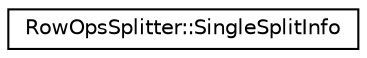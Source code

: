 digraph "Graphical Class Hierarchy"
{
  edge [fontname="Helvetica",fontsize="10",labelfontname="Helvetica",labelfontsize="10"];
  node [fontname="Helvetica",fontsize="10",shape=record];
  rankdir="LR";
  Node0 [label="RowOpsSplitter::SingleSplitInfo",height=0.2,width=0.4,color="black", fillcolor="white", style="filled",URL="$structkaldi_1_1nnet3_1_1RowOpsSplitter_1_1SingleSplitInfo.html"];
}
